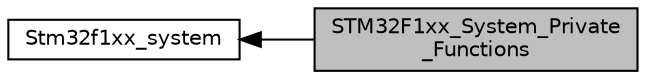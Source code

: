digraph "STM32F1xx_System_Private_Functions"
{
  edge [fontname="Helvetica",fontsize="10",labelfontname="Helvetica",labelfontsize="10"];
  node [fontname="Helvetica",fontsize="10",shape=box];
  rankdir=LR;
  Node2 [label="Stm32f1xx_system",height=0.2,width=0.4,color="black", fillcolor="white", style="filled",URL="$group__stm32f1xx__system.html",tooltip=" "];
  Node1 [label="STM32F1xx_System_Private\l_Functions",height=0.2,width=0.4,color="black", fillcolor="grey75", style="filled", fontcolor="black",tooltip=" "];
  Node2->Node1 [shape=plaintext, dir="back", style="solid"];
}
